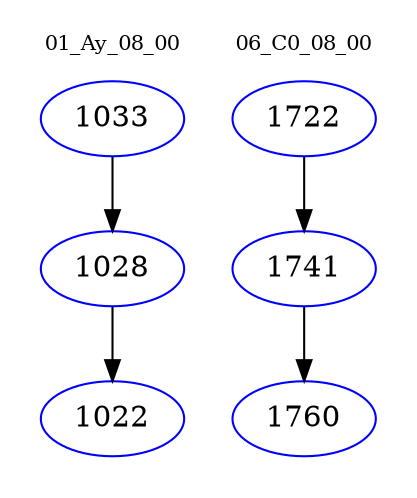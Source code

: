 digraph{
subgraph cluster_0 {
color = white
label = "01_Ay_08_00";
fontsize=10;
T0_1033 [label="1033", color="blue"]
T0_1033 -> T0_1028 [color="black"]
T0_1028 [label="1028", color="blue"]
T0_1028 -> T0_1022 [color="black"]
T0_1022 [label="1022", color="blue"]
}
subgraph cluster_1 {
color = white
label = "06_C0_08_00";
fontsize=10;
T1_1722 [label="1722", color="blue"]
T1_1722 -> T1_1741 [color="black"]
T1_1741 [label="1741", color="blue"]
T1_1741 -> T1_1760 [color="black"]
T1_1760 [label="1760", color="blue"]
}
}
